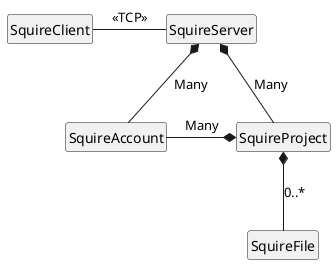 @startuml
hide circle
hide empty members

class "SquireServer" as sqs{
	'SquireProjects
	'SquireAccounts
	'ChatServer
	'Forum
	'ClientConnections
	
	'GetProject()
	'UserAuthenticate()
	'SendChatMessage()
	}
	
class "SquireAccount" as ua{
	'UserName
	'DisplayName
	'IsHost
	'Biography
	'Photo
	
	'Login()
	'Logout()
	}
	
class "SquireClient" as sq{
	'ChatInstance
	'CurrentUser
	'CurrentEditor
	'ServerConnection

	'Login()
	'Logout()
	}
	
class "SquireProject" as sqp {
	'ProjectDescription
	'ProjectSettings
	'ProjectFiles
	
	'OpenProject()
	'CloseProject()
	'OpenFile()
	'CloseFile()
	'EditFile()
	'EditDescription()
	'ViewFileHistory()
	'GetFileListFromServer()
	}
class "SquireFile" as sqf {
	'FileName
	'FileDescription
	'FileDataBase
	
	'Edit()
	}

sqp *-- sqf : 0..*
sqs *-- sqp : Many
sqs *-- ua : Many
sqp *-left- ua : Many

sq -right- sqs : <<TCP>>

@enduml